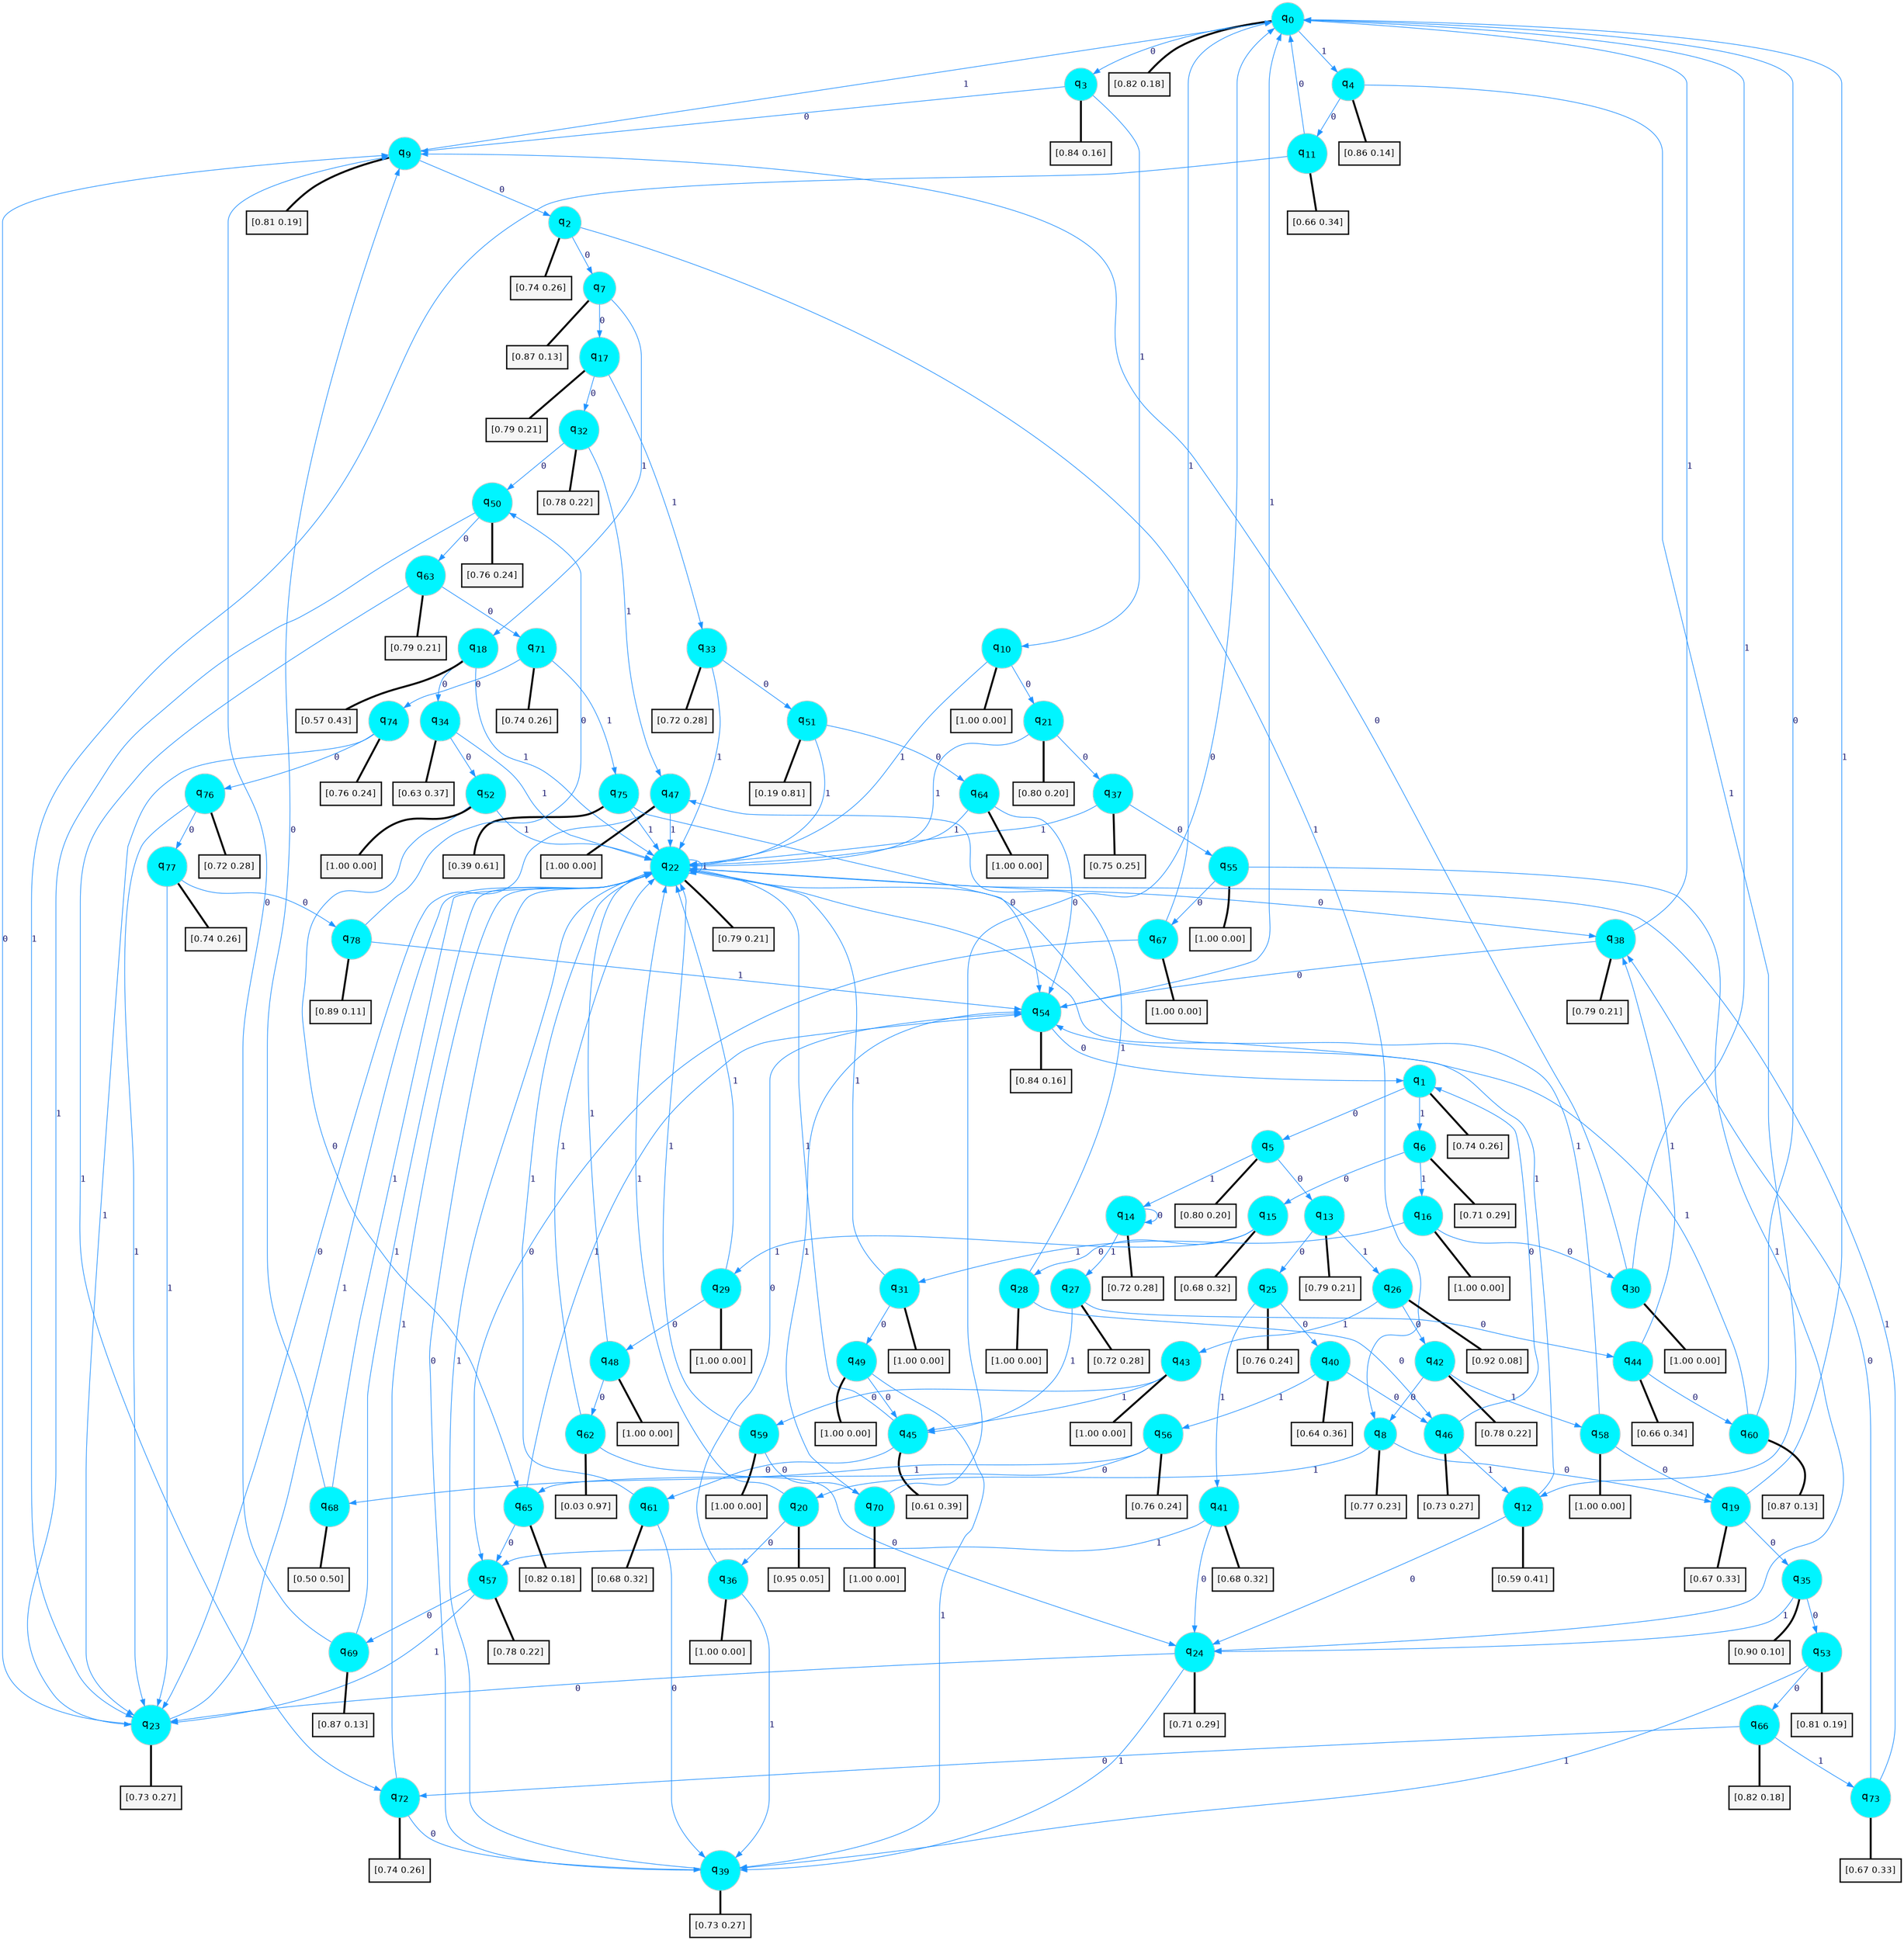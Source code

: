 digraph G {
graph [
bgcolor=transparent, dpi=300, rankdir=TD, size="40,25"];
node [
color=gray, fillcolor=turquoise1, fontcolor=black, fontname=Helvetica, fontsize=16, fontweight=bold, shape=circle, style=filled];
edge [
arrowsize=1, color=dodgerblue1, fontcolor=midnightblue, fontname=courier, fontweight=bold, penwidth=1, style=solid, weight=20];
0[label=<q<SUB>0</SUB>>];
1[label=<q<SUB>1</SUB>>];
2[label=<q<SUB>2</SUB>>];
3[label=<q<SUB>3</SUB>>];
4[label=<q<SUB>4</SUB>>];
5[label=<q<SUB>5</SUB>>];
6[label=<q<SUB>6</SUB>>];
7[label=<q<SUB>7</SUB>>];
8[label=<q<SUB>8</SUB>>];
9[label=<q<SUB>9</SUB>>];
10[label=<q<SUB>10</SUB>>];
11[label=<q<SUB>11</SUB>>];
12[label=<q<SUB>12</SUB>>];
13[label=<q<SUB>13</SUB>>];
14[label=<q<SUB>14</SUB>>];
15[label=<q<SUB>15</SUB>>];
16[label=<q<SUB>16</SUB>>];
17[label=<q<SUB>17</SUB>>];
18[label=<q<SUB>18</SUB>>];
19[label=<q<SUB>19</SUB>>];
20[label=<q<SUB>20</SUB>>];
21[label=<q<SUB>21</SUB>>];
22[label=<q<SUB>22</SUB>>];
23[label=<q<SUB>23</SUB>>];
24[label=<q<SUB>24</SUB>>];
25[label=<q<SUB>25</SUB>>];
26[label=<q<SUB>26</SUB>>];
27[label=<q<SUB>27</SUB>>];
28[label=<q<SUB>28</SUB>>];
29[label=<q<SUB>29</SUB>>];
30[label=<q<SUB>30</SUB>>];
31[label=<q<SUB>31</SUB>>];
32[label=<q<SUB>32</SUB>>];
33[label=<q<SUB>33</SUB>>];
34[label=<q<SUB>34</SUB>>];
35[label=<q<SUB>35</SUB>>];
36[label=<q<SUB>36</SUB>>];
37[label=<q<SUB>37</SUB>>];
38[label=<q<SUB>38</SUB>>];
39[label=<q<SUB>39</SUB>>];
40[label=<q<SUB>40</SUB>>];
41[label=<q<SUB>41</SUB>>];
42[label=<q<SUB>42</SUB>>];
43[label=<q<SUB>43</SUB>>];
44[label=<q<SUB>44</SUB>>];
45[label=<q<SUB>45</SUB>>];
46[label=<q<SUB>46</SUB>>];
47[label=<q<SUB>47</SUB>>];
48[label=<q<SUB>48</SUB>>];
49[label=<q<SUB>49</SUB>>];
50[label=<q<SUB>50</SUB>>];
51[label=<q<SUB>51</SUB>>];
52[label=<q<SUB>52</SUB>>];
53[label=<q<SUB>53</SUB>>];
54[label=<q<SUB>54</SUB>>];
55[label=<q<SUB>55</SUB>>];
56[label=<q<SUB>56</SUB>>];
57[label=<q<SUB>57</SUB>>];
58[label=<q<SUB>58</SUB>>];
59[label=<q<SUB>59</SUB>>];
60[label=<q<SUB>60</SUB>>];
61[label=<q<SUB>61</SUB>>];
62[label=<q<SUB>62</SUB>>];
63[label=<q<SUB>63</SUB>>];
64[label=<q<SUB>64</SUB>>];
65[label=<q<SUB>65</SUB>>];
66[label=<q<SUB>66</SUB>>];
67[label=<q<SUB>67</SUB>>];
68[label=<q<SUB>68</SUB>>];
69[label=<q<SUB>69</SUB>>];
70[label=<q<SUB>70</SUB>>];
71[label=<q<SUB>71</SUB>>];
72[label=<q<SUB>72</SUB>>];
73[label=<q<SUB>73</SUB>>];
74[label=<q<SUB>74</SUB>>];
75[label=<q<SUB>75</SUB>>];
76[label=<q<SUB>76</SUB>>];
77[label=<q<SUB>77</SUB>>];
78[label=<q<SUB>78</SUB>>];
79[label="[0.82 0.18]", shape=box,fontcolor=black, fontname=Helvetica, fontsize=14, penwidth=2, fillcolor=whitesmoke,color=black];
80[label="[0.74 0.26]", shape=box,fontcolor=black, fontname=Helvetica, fontsize=14, penwidth=2, fillcolor=whitesmoke,color=black];
81[label="[0.74 0.26]", shape=box,fontcolor=black, fontname=Helvetica, fontsize=14, penwidth=2, fillcolor=whitesmoke,color=black];
82[label="[0.84 0.16]", shape=box,fontcolor=black, fontname=Helvetica, fontsize=14, penwidth=2, fillcolor=whitesmoke,color=black];
83[label="[0.86 0.14]", shape=box,fontcolor=black, fontname=Helvetica, fontsize=14, penwidth=2, fillcolor=whitesmoke,color=black];
84[label="[0.80 0.20]", shape=box,fontcolor=black, fontname=Helvetica, fontsize=14, penwidth=2, fillcolor=whitesmoke,color=black];
85[label="[0.71 0.29]", shape=box,fontcolor=black, fontname=Helvetica, fontsize=14, penwidth=2, fillcolor=whitesmoke,color=black];
86[label="[0.87 0.13]", shape=box,fontcolor=black, fontname=Helvetica, fontsize=14, penwidth=2, fillcolor=whitesmoke,color=black];
87[label="[0.77 0.23]", shape=box,fontcolor=black, fontname=Helvetica, fontsize=14, penwidth=2, fillcolor=whitesmoke,color=black];
88[label="[0.81 0.19]", shape=box,fontcolor=black, fontname=Helvetica, fontsize=14, penwidth=2, fillcolor=whitesmoke,color=black];
89[label="[1.00 0.00]", shape=box,fontcolor=black, fontname=Helvetica, fontsize=14, penwidth=2, fillcolor=whitesmoke,color=black];
90[label="[0.66 0.34]", shape=box,fontcolor=black, fontname=Helvetica, fontsize=14, penwidth=2, fillcolor=whitesmoke,color=black];
91[label="[0.59 0.41]", shape=box,fontcolor=black, fontname=Helvetica, fontsize=14, penwidth=2, fillcolor=whitesmoke,color=black];
92[label="[0.79 0.21]", shape=box,fontcolor=black, fontname=Helvetica, fontsize=14, penwidth=2, fillcolor=whitesmoke,color=black];
93[label="[0.72 0.28]", shape=box,fontcolor=black, fontname=Helvetica, fontsize=14, penwidth=2, fillcolor=whitesmoke,color=black];
94[label="[0.68 0.32]", shape=box,fontcolor=black, fontname=Helvetica, fontsize=14, penwidth=2, fillcolor=whitesmoke,color=black];
95[label="[1.00 0.00]", shape=box,fontcolor=black, fontname=Helvetica, fontsize=14, penwidth=2, fillcolor=whitesmoke,color=black];
96[label="[0.79 0.21]", shape=box,fontcolor=black, fontname=Helvetica, fontsize=14, penwidth=2, fillcolor=whitesmoke,color=black];
97[label="[0.57 0.43]", shape=box,fontcolor=black, fontname=Helvetica, fontsize=14, penwidth=2, fillcolor=whitesmoke,color=black];
98[label="[0.67 0.33]", shape=box,fontcolor=black, fontname=Helvetica, fontsize=14, penwidth=2, fillcolor=whitesmoke,color=black];
99[label="[0.95 0.05]", shape=box,fontcolor=black, fontname=Helvetica, fontsize=14, penwidth=2, fillcolor=whitesmoke,color=black];
100[label="[0.80 0.20]", shape=box,fontcolor=black, fontname=Helvetica, fontsize=14, penwidth=2, fillcolor=whitesmoke,color=black];
101[label="[0.79 0.21]", shape=box,fontcolor=black, fontname=Helvetica, fontsize=14, penwidth=2, fillcolor=whitesmoke,color=black];
102[label="[0.73 0.27]", shape=box,fontcolor=black, fontname=Helvetica, fontsize=14, penwidth=2, fillcolor=whitesmoke,color=black];
103[label="[0.71 0.29]", shape=box,fontcolor=black, fontname=Helvetica, fontsize=14, penwidth=2, fillcolor=whitesmoke,color=black];
104[label="[0.76 0.24]", shape=box,fontcolor=black, fontname=Helvetica, fontsize=14, penwidth=2, fillcolor=whitesmoke,color=black];
105[label="[0.92 0.08]", shape=box,fontcolor=black, fontname=Helvetica, fontsize=14, penwidth=2, fillcolor=whitesmoke,color=black];
106[label="[0.72 0.28]", shape=box,fontcolor=black, fontname=Helvetica, fontsize=14, penwidth=2, fillcolor=whitesmoke,color=black];
107[label="[1.00 0.00]", shape=box,fontcolor=black, fontname=Helvetica, fontsize=14, penwidth=2, fillcolor=whitesmoke,color=black];
108[label="[1.00 0.00]", shape=box,fontcolor=black, fontname=Helvetica, fontsize=14, penwidth=2, fillcolor=whitesmoke,color=black];
109[label="[1.00 0.00]", shape=box,fontcolor=black, fontname=Helvetica, fontsize=14, penwidth=2, fillcolor=whitesmoke,color=black];
110[label="[1.00 0.00]", shape=box,fontcolor=black, fontname=Helvetica, fontsize=14, penwidth=2, fillcolor=whitesmoke,color=black];
111[label="[0.78 0.22]", shape=box,fontcolor=black, fontname=Helvetica, fontsize=14, penwidth=2, fillcolor=whitesmoke,color=black];
112[label="[0.72 0.28]", shape=box,fontcolor=black, fontname=Helvetica, fontsize=14, penwidth=2, fillcolor=whitesmoke,color=black];
113[label="[0.63 0.37]", shape=box,fontcolor=black, fontname=Helvetica, fontsize=14, penwidth=2, fillcolor=whitesmoke,color=black];
114[label="[0.90 0.10]", shape=box,fontcolor=black, fontname=Helvetica, fontsize=14, penwidth=2, fillcolor=whitesmoke,color=black];
115[label="[1.00 0.00]", shape=box,fontcolor=black, fontname=Helvetica, fontsize=14, penwidth=2, fillcolor=whitesmoke,color=black];
116[label="[0.75 0.25]", shape=box,fontcolor=black, fontname=Helvetica, fontsize=14, penwidth=2, fillcolor=whitesmoke,color=black];
117[label="[0.79 0.21]", shape=box,fontcolor=black, fontname=Helvetica, fontsize=14, penwidth=2, fillcolor=whitesmoke,color=black];
118[label="[0.73 0.27]", shape=box,fontcolor=black, fontname=Helvetica, fontsize=14, penwidth=2, fillcolor=whitesmoke,color=black];
119[label="[0.64 0.36]", shape=box,fontcolor=black, fontname=Helvetica, fontsize=14, penwidth=2, fillcolor=whitesmoke,color=black];
120[label="[0.68 0.32]", shape=box,fontcolor=black, fontname=Helvetica, fontsize=14, penwidth=2, fillcolor=whitesmoke,color=black];
121[label="[0.78 0.22]", shape=box,fontcolor=black, fontname=Helvetica, fontsize=14, penwidth=2, fillcolor=whitesmoke,color=black];
122[label="[1.00 0.00]", shape=box,fontcolor=black, fontname=Helvetica, fontsize=14, penwidth=2, fillcolor=whitesmoke,color=black];
123[label="[0.66 0.34]", shape=box,fontcolor=black, fontname=Helvetica, fontsize=14, penwidth=2, fillcolor=whitesmoke,color=black];
124[label="[0.61 0.39]", shape=box,fontcolor=black, fontname=Helvetica, fontsize=14, penwidth=2, fillcolor=whitesmoke,color=black];
125[label="[0.73 0.27]", shape=box,fontcolor=black, fontname=Helvetica, fontsize=14, penwidth=2, fillcolor=whitesmoke,color=black];
126[label="[1.00 0.00]", shape=box,fontcolor=black, fontname=Helvetica, fontsize=14, penwidth=2, fillcolor=whitesmoke,color=black];
127[label="[1.00 0.00]", shape=box,fontcolor=black, fontname=Helvetica, fontsize=14, penwidth=2, fillcolor=whitesmoke,color=black];
128[label="[1.00 0.00]", shape=box,fontcolor=black, fontname=Helvetica, fontsize=14, penwidth=2, fillcolor=whitesmoke,color=black];
129[label="[0.76 0.24]", shape=box,fontcolor=black, fontname=Helvetica, fontsize=14, penwidth=2, fillcolor=whitesmoke,color=black];
130[label="[0.19 0.81]", shape=box,fontcolor=black, fontname=Helvetica, fontsize=14, penwidth=2, fillcolor=whitesmoke,color=black];
131[label="[1.00 0.00]", shape=box,fontcolor=black, fontname=Helvetica, fontsize=14, penwidth=2, fillcolor=whitesmoke,color=black];
132[label="[0.81 0.19]", shape=box,fontcolor=black, fontname=Helvetica, fontsize=14, penwidth=2, fillcolor=whitesmoke,color=black];
133[label="[0.84 0.16]", shape=box,fontcolor=black, fontname=Helvetica, fontsize=14, penwidth=2, fillcolor=whitesmoke,color=black];
134[label="[1.00 0.00]", shape=box,fontcolor=black, fontname=Helvetica, fontsize=14, penwidth=2, fillcolor=whitesmoke,color=black];
135[label="[0.76 0.24]", shape=box,fontcolor=black, fontname=Helvetica, fontsize=14, penwidth=2, fillcolor=whitesmoke,color=black];
136[label="[0.78 0.22]", shape=box,fontcolor=black, fontname=Helvetica, fontsize=14, penwidth=2, fillcolor=whitesmoke,color=black];
137[label="[1.00 0.00]", shape=box,fontcolor=black, fontname=Helvetica, fontsize=14, penwidth=2, fillcolor=whitesmoke,color=black];
138[label="[1.00 0.00]", shape=box,fontcolor=black, fontname=Helvetica, fontsize=14, penwidth=2, fillcolor=whitesmoke,color=black];
139[label="[0.87 0.13]", shape=box,fontcolor=black, fontname=Helvetica, fontsize=14, penwidth=2, fillcolor=whitesmoke,color=black];
140[label="[0.68 0.32]", shape=box,fontcolor=black, fontname=Helvetica, fontsize=14, penwidth=2, fillcolor=whitesmoke,color=black];
141[label="[0.03 0.97]", shape=box,fontcolor=black, fontname=Helvetica, fontsize=14, penwidth=2, fillcolor=whitesmoke,color=black];
142[label="[0.79 0.21]", shape=box,fontcolor=black, fontname=Helvetica, fontsize=14, penwidth=2, fillcolor=whitesmoke,color=black];
143[label="[1.00 0.00]", shape=box,fontcolor=black, fontname=Helvetica, fontsize=14, penwidth=2, fillcolor=whitesmoke,color=black];
144[label="[0.82 0.18]", shape=box,fontcolor=black, fontname=Helvetica, fontsize=14, penwidth=2, fillcolor=whitesmoke,color=black];
145[label="[0.82 0.18]", shape=box,fontcolor=black, fontname=Helvetica, fontsize=14, penwidth=2, fillcolor=whitesmoke,color=black];
146[label="[1.00 0.00]", shape=box,fontcolor=black, fontname=Helvetica, fontsize=14, penwidth=2, fillcolor=whitesmoke,color=black];
147[label="[0.50 0.50]", shape=box,fontcolor=black, fontname=Helvetica, fontsize=14, penwidth=2, fillcolor=whitesmoke,color=black];
148[label="[0.87 0.13]", shape=box,fontcolor=black, fontname=Helvetica, fontsize=14, penwidth=2, fillcolor=whitesmoke,color=black];
149[label="[1.00 0.00]", shape=box,fontcolor=black, fontname=Helvetica, fontsize=14, penwidth=2, fillcolor=whitesmoke,color=black];
150[label="[0.74 0.26]", shape=box,fontcolor=black, fontname=Helvetica, fontsize=14, penwidth=2, fillcolor=whitesmoke,color=black];
151[label="[0.74 0.26]", shape=box,fontcolor=black, fontname=Helvetica, fontsize=14, penwidth=2, fillcolor=whitesmoke,color=black];
152[label="[0.67 0.33]", shape=box,fontcolor=black, fontname=Helvetica, fontsize=14, penwidth=2, fillcolor=whitesmoke,color=black];
153[label="[0.76 0.24]", shape=box,fontcolor=black, fontname=Helvetica, fontsize=14, penwidth=2, fillcolor=whitesmoke,color=black];
154[label="[0.39 0.61]", shape=box,fontcolor=black, fontname=Helvetica, fontsize=14, penwidth=2, fillcolor=whitesmoke,color=black];
155[label="[0.72 0.28]", shape=box,fontcolor=black, fontname=Helvetica, fontsize=14, penwidth=2, fillcolor=whitesmoke,color=black];
156[label="[0.74 0.26]", shape=box,fontcolor=black, fontname=Helvetica, fontsize=14, penwidth=2, fillcolor=whitesmoke,color=black];
157[label="[0.89 0.11]", shape=box,fontcolor=black, fontname=Helvetica, fontsize=14, penwidth=2, fillcolor=whitesmoke,color=black];
0->3 [label=0];
0->4 [label=1];
0->79 [arrowhead=none, penwidth=3,color=black];
1->5 [label=0];
1->6 [label=1];
1->80 [arrowhead=none, penwidth=3,color=black];
2->7 [label=0];
2->8 [label=1];
2->81 [arrowhead=none, penwidth=3,color=black];
3->9 [label=0];
3->10 [label=1];
3->82 [arrowhead=none, penwidth=3,color=black];
4->11 [label=0];
4->12 [label=1];
4->83 [arrowhead=none, penwidth=3,color=black];
5->13 [label=0];
5->14 [label=1];
5->84 [arrowhead=none, penwidth=3,color=black];
6->15 [label=0];
6->16 [label=1];
6->85 [arrowhead=none, penwidth=3,color=black];
7->17 [label=0];
7->18 [label=1];
7->86 [arrowhead=none, penwidth=3,color=black];
8->19 [label=0];
8->20 [label=1];
8->87 [arrowhead=none, penwidth=3,color=black];
9->2 [label=0];
9->0 [label=1];
9->88 [arrowhead=none, penwidth=3,color=black];
10->21 [label=0];
10->22 [label=1];
10->89 [arrowhead=none, penwidth=3,color=black];
11->0 [label=0];
11->23 [label=1];
11->90 [arrowhead=none, penwidth=3,color=black];
12->24 [label=0];
12->22 [label=1];
12->91 [arrowhead=none, penwidth=3,color=black];
13->25 [label=0];
13->26 [label=1];
13->92 [arrowhead=none, penwidth=3,color=black];
14->14 [label=0];
14->27 [label=1];
14->93 [arrowhead=none, penwidth=3,color=black];
15->28 [label=0];
15->29 [label=1];
15->94 [arrowhead=none, penwidth=3,color=black];
16->30 [label=0];
16->31 [label=1];
16->95 [arrowhead=none, penwidth=3,color=black];
17->32 [label=0];
17->33 [label=1];
17->96 [arrowhead=none, penwidth=3,color=black];
18->34 [label=0];
18->22 [label=1];
18->97 [arrowhead=none, penwidth=3,color=black];
19->35 [label=0];
19->0 [label=1];
19->98 [arrowhead=none, penwidth=3,color=black];
20->36 [label=0];
20->22 [label=1];
20->99 [arrowhead=none, penwidth=3,color=black];
21->37 [label=0];
21->22 [label=1];
21->100 [arrowhead=none, penwidth=3,color=black];
22->38 [label=0];
22->22 [label=1];
22->101 [arrowhead=none, penwidth=3,color=black];
23->9 [label=0];
23->22 [label=1];
23->102 [arrowhead=none, penwidth=3,color=black];
24->23 [label=0];
24->39 [label=1];
24->103 [arrowhead=none, penwidth=3,color=black];
25->40 [label=0];
25->41 [label=1];
25->104 [arrowhead=none, penwidth=3,color=black];
26->42 [label=0];
26->43 [label=1];
26->105 [arrowhead=none, penwidth=3,color=black];
27->44 [label=0];
27->45 [label=1];
27->106 [arrowhead=none, penwidth=3,color=black];
28->46 [label=0];
28->47 [label=1];
28->107 [arrowhead=none, penwidth=3,color=black];
29->48 [label=0];
29->22 [label=1];
29->108 [arrowhead=none, penwidth=3,color=black];
30->9 [label=0];
30->0 [label=1];
30->109 [arrowhead=none, penwidth=3,color=black];
31->49 [label=0];
31->22 [label=1];
31->110 [arrowhead=none, penwidth=3,color=black];
32->50 [label=0];
32->47 [label=1];
32->111 [arrowhead=none, penwidth=3,color=black];
33->51 [label=0];
33->22 [label=1];
33->112 [arrowhead=none, penwidth=3,color=black];
34->52 [label=0];
34->22 [label=1];
34->113 [arrowhead=none, penwidth=3,color=black];
35->53 [label=0];
35->24 [label=1];
35->114 [arrowhead=none, penwidth=3,color=black];
36->54 [label=0];
36->39 [label=1];
36->115 [arrowhead=none, penwidth=3,color=black];
37->55 [label=0];
37->22 [label=1];
37->116 [arrowhead=none, penwidth=3,color=black];
38->54 [label=0];
38->0 [label=1];
38->117 [arrowhead=none, penwidth=3,color=black];
39->22 [label=0];
39->22 [label=1];
39->118 [arrowhead=none, penwidth=3,color=black];
40->46 [label=0];
40->56 [label=1];
40->119 [arrowhead=none, penwidth=3,color=black];
41->24 [label=0];
41->57 [label=1];
41->120 [arrowhead=none, penwidth=3,color=black];
42->8 [label=0];
42->58 [label=1];
42->121 [arrowhead=none, penwidth=3,color=black];
43->59 [label=0];
43->45 [label=1];
43->122 [arrowhead=none, penwidth=3,color=black];
44->60 [label=0];
44->38 [label=1];
44->123 [arrowhead=none, penwidth=3,color=black];
45->61 [label=0];
45->22 [label=1];
45->124 [arrowhead=none, penwidth=3,color=black];
46->1 [label=0];
46->12 [label=1];
46->125 [arrowhead=none, penwidth=3,color=black];
47->23 [label=0];
47->22 [label=1];
47->126 [arrowhead=none, penwidth=3,color=black];
48->62 [label=0];
48->22 [label=1];
48->127 [arrowhead=none, penwidth=3,color=black];
49->45 [label=0];
49->39 [label=1];
49->128 [arrowhead=none, penwidth=3,color=black];
50->63 [label=0];
50->23 [label=1];
50->129 [arrowhead=none, penwidth=3,color=black];
51->64 [label=0];
51->22 [label=1];
51->130 [arrowhead=none, penwidth=3,color=black];
52->65 [label=0];
52->22 [label=1];
52->131 [arrowhead=none, penwidth=3,color=black];
53->66 [label=0];
53->39 [label=1];
53->132 [arrowhead=none, penwidth=3,color=black];
54->1 [label=0];
54->0 [label=1];
54->133 [arrowhead=none, penwidth=3,color=black];
55->67 [label=0];
55->24 [label=1];
55->134 [arrowhead=none, penwidth=3,color=black];
56->65 [label=0];
56->68 [label=1];
56->135 [arrowhead=none, penwidth=3,color=black];
57->69 [label=0];
57->23 [label=1];
57->136 [arrowhead=none, penwidth=3,color=black];
58->19 [label=0];
58->22 [label=1];
58->137 [arrowhead=none, penwidth=3,color=black];
59->70 [label=0];
59->22 [label=1];
59->138 [arrowhead=none, penwidth=3,color=black];
60->0 [label=0];
60->54 [label=1];
60->139 [arrowhead=none, penwidth=3,color=black];
61->39 [label=0];
61->22 [label=1];
61->140 [arrowhead=none, penwidth=3,color=black];
62->24 [label=0];
62->22 [label=1];
62->141 [arrowhead=none, penwidth=3,color=black];
63->71 [label=0];
63->72 [label=1];
63->142 [arrowhead=none, penwidth=3,color=black];
64->54 [label=0];
64->22 [label=1];
64->143 [arrowhead=none, penwidth=3,color=black];
65->57 [label=0];
65->54 [label=1];
65->144 [arrowhead=none, penwidth=3,color=black];
66->72 [label=0];
66->73 [label=1];
66->145 [arrowhead=none, penwidth=3,color=black];
67->57 [label=0];
67->0 [label=1];
67->146 [arrowhead=none, penwidth=3,color=black];
68->9 [label=0];
68->22 [label=1];
68->147 [arrowhead=none, penwidth=3,color=black];
69->9 [label=0];
69->22 [label=1];
69->148 [arrowhead=none, penwidth=3,color=black];
70->0 [label=0];
70->54 [label=1];
70->149 [arrowhead=none, penwidth=3,color=black];
71->74 [label=0];
71->75 [label=1];
71->150 [arrowhead=none, penwidth=3,color=black];
72->39 [label=0];
72->22 [label=1];
72->151 [arrowhead=none, penwidth=3,color=black];
73->38 [label=0];
73->22 [label=1];
73->152 [arrowhead=none, penwidth=3,color=black];
74->76 [label=0];
74->23 [label=1];
74->153 [arrowhead=none, penwidth=3,color=black];
75->54 [label=0];
75->22 [label=1];
75->154 [arrowhead=none, penwidth=3,color=black];
76->77 [label=0];
76->23 [label=1];
76->155 [arrowhead=none, penwidth=3,color=black];
77->78 [label=0];
77->23 [label=1];
77->156 [arrowhead=none, penwidth=3,color=black];
78->50 [label=0];
78->54 [label=1];
78->157 [arrowhead=none, penwidth=3,color=black];
}
